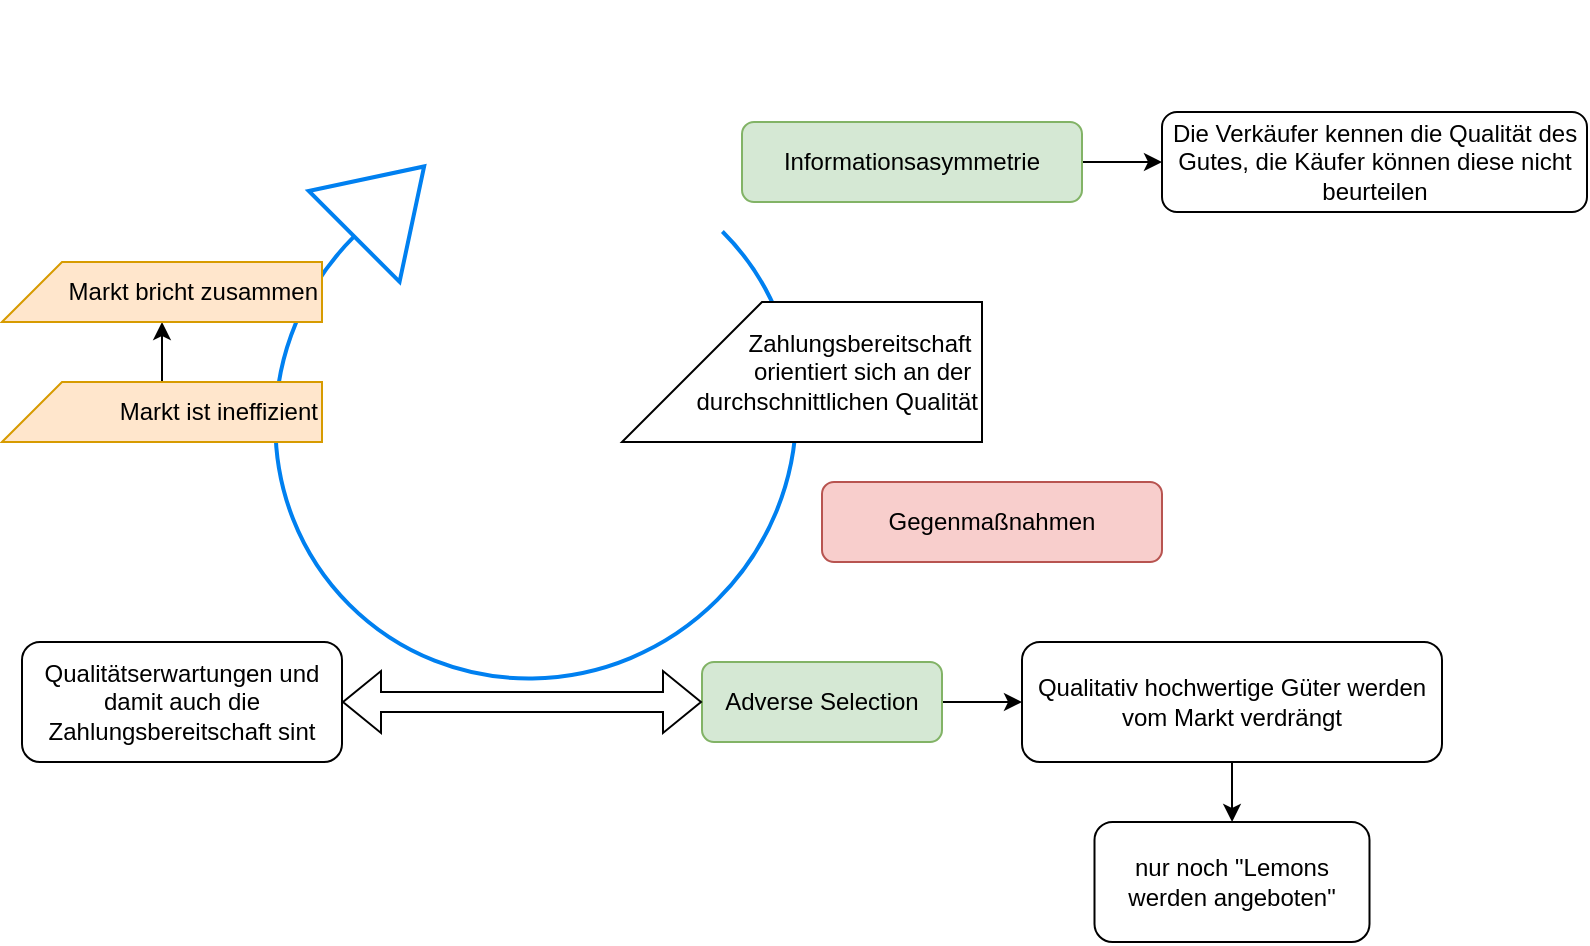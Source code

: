 <mxfile version="24.9.0">
  <diagram name="Seite-1" id="-t3H0js_d4fAfnEZcZbd">
    <mxGraphModel dx="1318" dy="555" grid="1" gridSize="10" guides="1" tooltips="1" connect="1" arrows="1" fold="1" page="1" pageScale="1" pageWidth="827" pageHeight="1169" math="0" shadow="0">
      <root>
        <mxCell id="0" />
        <mxCell id="1" parent="0" />
        <mxCell id="fAjWMKq37bFf61yFgCFw-1" value="" style="html=1;verticalLabelPosition=bottom;align=center;labelBackgroundColor=#ffffff;verticalAlign=top;strokeWidth=2;strokeColor=#0080F0;shadow=0;dashed=0;shape=mxgraph.ios7.icons.reload;rotation=-45;" vertex="1" parent="1">
          <mxGeometry x="283.62" y="112.17" width="263.87" height="289" as="geometry" />
        </mxCell>
        <mxCell id="fAjWMKq37bFf61yFgCFw-5" value="" style="edgeStyle=orthogonalEdgeStyle;rounded=0;orthogonalLoop=1;jettySize=auto;html=1;" edge="1" parent="1" source="fAjWMKq37bFf61yFgCFw-3" target="fAjWMKq37bFf61yFgCFw-4">
          <mxGeometry relative="1" as="geometry" />
        </mxCell>
        <mxCell id="fAjWMKq37bFf61yFgCFw-3" value="Informationsasymmetrie" style="rounded=1;whiteSpace=wrap;html=1;fillColor=#d5e8d4;strokeColor=#82b366;" vertex="1" parent="1">
          <mxGeometry x="530" y="120" width="170" height="40" as="geometry" />
        </mxCell>
        <mxCell id="fAjWMKq37bFf61yFgCFw-4" value="Die Verkäufer kennen die Qualität des Gutes, die Käufer können diese nicht beurteilen" style="rounded=1;whiteSpace=wrap;html=1;" vertex="1" parent="1">
          <mxGeometry x="740" y="115" width="212.5" height="50" as="geometry" />
        </mxCell>
        <mxCell id="fAjWMKq37bFf61yFgCFw-8" value="Gegenmaßnahmen" style="rounded=1;whiteSpace=wrap;html=1;fillColor=#f8cecc;strokeColor=#b85450;" vertex="1" parent="1">
          <mxGeometry x="570" y="300" width="170" height="40" as="geometry" />
        </mxCell>
        <mxCell id="fAjWMKq37bFf61yFgCFw-9" value="Zahlungsbereitschaft&amp;nbsp;&lt;div&gt;orientiert sich an der&amp;nbsp;&lt;/div&gt;&lt;div style=&quot;&quot;&gt;durchschnittlichen Qualität&lt;/div&gt;" style="shape=card;whiteSpace=wrap;html=1;size=120;align=right;" vertex="1" parent="1">
          <mxGeometry x="470" y="210" width="180" height="70" as="geometry" />
        </mxCell>
        <mxCell id="fAjWMKq37bFf61yFgCFw-12" value="" style="edgeStyle=orthogonalEdgeStyle;rounded=0;orthogonalLoop=1;jettySize=auto;html=1;" edge="1" parent="1" source="fAjWMKq37bFf61yFgCFw-10" target="fAjWMKq37bFf61yFgCFw-11">
          <mxGeometry relative="1" as="geometry" />
        </mxCell>
        <mxCell id="fAjWMKq37bFf61yFgCFw-10" value="Adverse Selection" style="rounded=1;whiteSpace=wrap;html=1;fillColor=#d5e8d4;strokeColor=#82b366;" vertex="1" parent="1">
          <mxGeometry x="510" y="390" width="120" height="40" as="geometry" />
        </mxCell>
        <mxCell id="fAjWMKq37bFf61yFgCFw-14" value="" style="edgeStyle=orthogonalEdgeStyle;rounded=0;orthogonalLoop=1;jettySize=auto;html=1;" edge="1" parent="1" source="fAjWMKq37bFf61yFgCFw-11" target="fAjWMKq37bFf61yFgCFw-13">
          <mxGeometry relative="1" as="geometry" />
        </mxCell>
        <mxCell id="fAjWMKq37bFf61yFgCFw-11" value="Qualitativ hochwertige Güter werden vom Markt verdrängt" style="rounded=1;whiteSpace=wrap;html=1;" vertex="1" parent="1">
          <mxGeometry x="670" y="380" width="210" height="60" as="geometry" />
        </mxCell>
        <mxCell id="fAjWMKq37bFf61yFgCFw-13" value="nur noch &quot;Lemons werden angeboten&quot;" style="rounded=1;whiteSpace=wrap;html=1;" vertex="1" parent="1">
          <mxGeometry x="706.25" y="470" width="137.5" height="60" as="geometry" />
        </mxCell>
        <mxCell id="fAjWMKq37bFf61yFgCFw-15" value="Qualitätserwartungen und damit auch die Zahlungsbereitschaft sint" style="rounded=1;whiteSpace=wrap;html=1;" vertex="1" parent="1">
          <mxGeometry x="170" y="380" width="160" height="60" as="geometry" />
        </mxCell>
        <mxCell id="fAjWMKq37bFf61yFgCFw-16" value="" style="shape=flexArrow;endArrow=classic;startArrow=classic;html=1;rounded=0;exitX=0;exitY=0.5;exitDx=0;exitDy=0;entryX=1;entryY=0.5;entryDx=0;entryDy=0;" edge="1" parent="1" source="fAjWMKq37bFf61yFgCFw-10" target="fAjWMKq37bFf61yFgCFw-15">
          <mxGeometry width="100" height="100" relative="1" as="geometry">
            <mxPoint x="310" y="300" as="sourcePoint" />
            <mxPoint x="180" y="320" as="targetPoint" />
          </mxGeometry>
        </mxCell>
        <mxCell id="fAjWMKq37bFf61yFgCFw-19" value="" style="edgeStyle=orthogonalEdgeStyle;rounded=0;orthogonalLoop=1;jettySize=auto;html=1;" edge="1" parent="1" source="fAjWMKq37bFf61yFgCFw-17" target="fAjWMKq37bFf61yFgCFw-18">
          <mxGeometry relative="1" as="geometry" />
        </mxCell>
        <mxCell id="fAjWMKq37bFf61yFgCFw-17" value="Markt ist ineffizient" style="shape=card;whiteSpace=wrap;html=1;size=120;align=right;fillColor=#ffe6cc;strokeColor=#d79b00;" vertex="1" parent="1">
          <mxGeometry x="160" y="250" width="160" height="30" as="geometry" />
        </mxCell>
        <mxCell id="fAjWMKq37bFf61yFgCFw-18" value="Markt bricht zusammen" style="shape=card;whiteSpace=wrap;html=1;size=120;align=right;fillColor=#ffe6cc;strokeColor=#d79b00;" vertex="1" parent="1">
          <mxGeometry x="160" y="190" width="160" height="30" as="geometry" />
        </mxCell>
      </root>
    </mxGraphModel>
  </diagram>
</mxfile>
